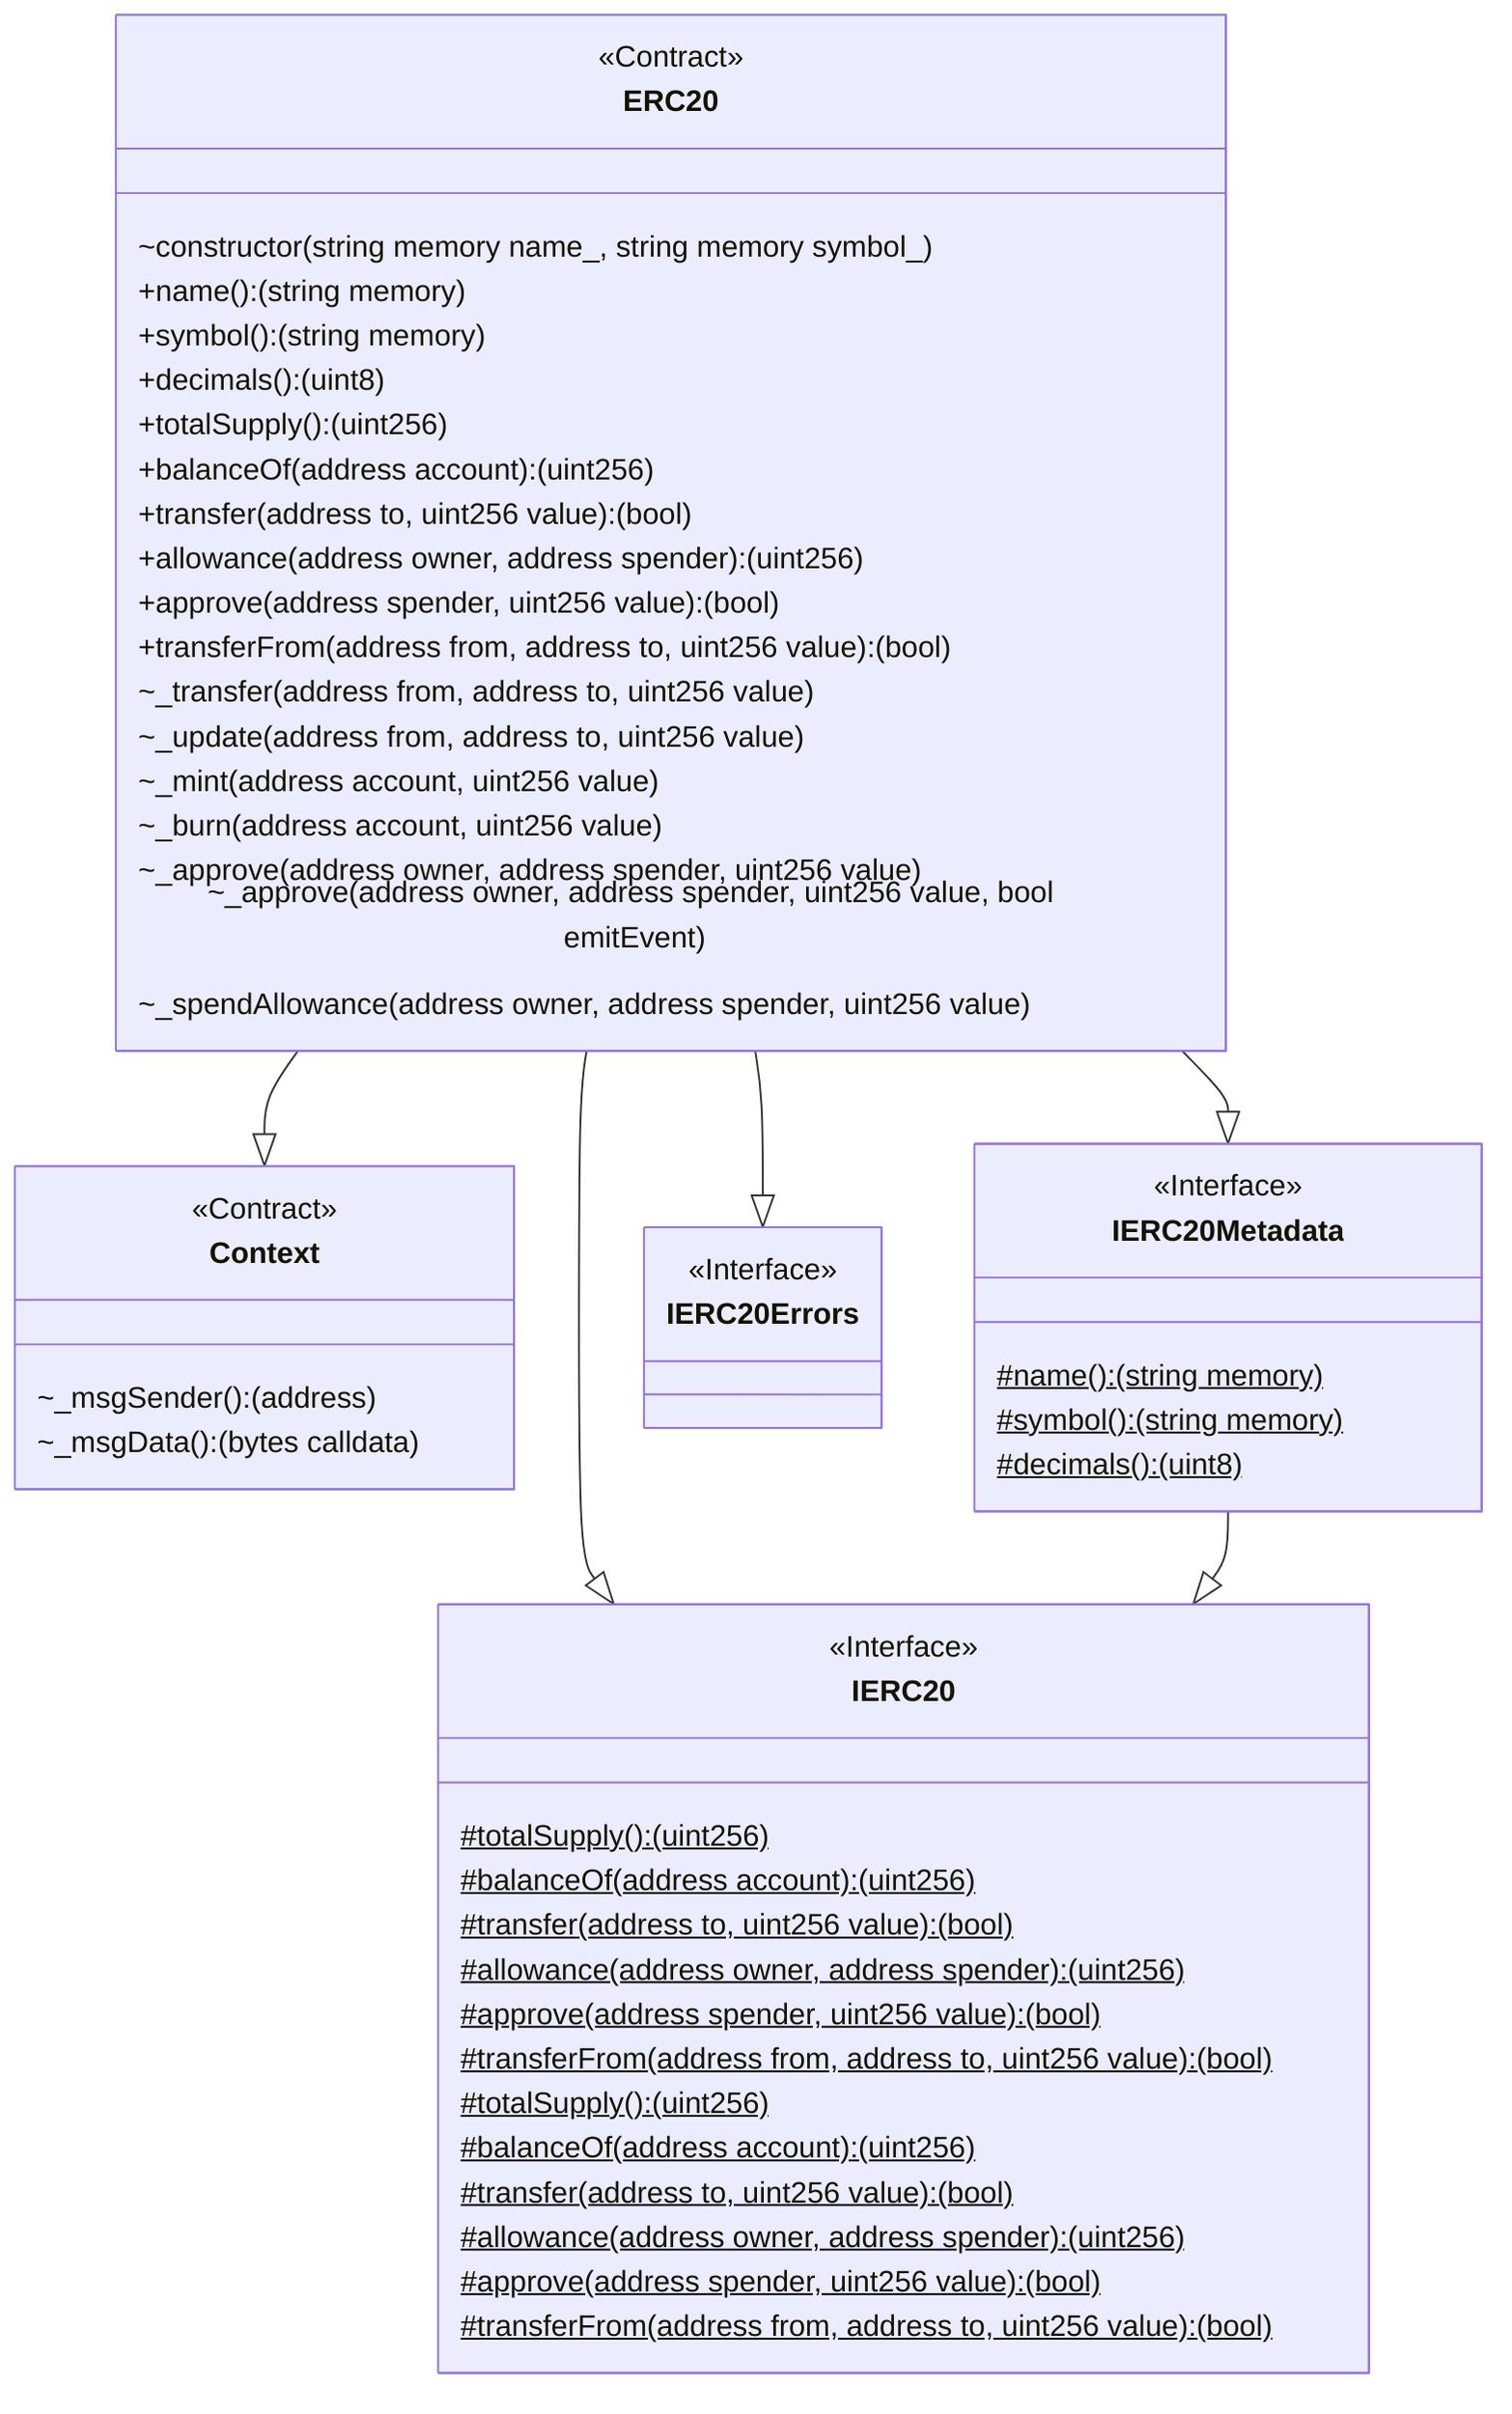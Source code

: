classDiagram
  %% 1401:9741:1
  class ERC20 {
    <<Contract>>
    ~constructor(string memory name_, string memory symbol_)
    +name(): (string memory)
    +symbol(): (string memory)
    +decimals(): (uint8)
    +totalSupply(): (uint256)
    +balanceOf(address account): (uint256)
    +transfer(address to, uint256 value): (bool)
    +allowance(address owner, address spender): (uint256)
    +approve(address spender, uint256 value): (bool)
    +transferFrom(address from, address to, uint256 value): (bool)
    ~_transfer(address from, address to, uint256 value)
    ~_update(address from, address to, uint256 value)
    ~_mint(address account, uint256 value)
    ~_burn(address account, uint256 value)
    ~_approve(address owner, address spender, uint256 value)
    ~_approve(address owner, address spender, uint256 value, bool emitEvent)
    ~_spendAllowance(address owner, address spender, uint256 value)
  }
  
  ERC20 --|> Context
  
  %% 624:235:4
  class Context {
    <<Contract>>
    ~_msgSender(): (address)
    ~_msgData(): (bytes calldata)
  }
  
  ERC20 --|> IERC20
  
  %% 203:2575:2
  class IERC20 {
    <<Interface>>
    #totalSupply(): (uint256)$
    #balanceOf(address account): (uint256)$
    #transfer(address to, uint256 value): (bool)$
    #allowance(address owner, address spender): (uint256)$
    #approve(address spender, uint256 value): (bool)$
    #transferFrom(address from, address to, uint256 value): (bool)$
  }
  
  ERC20 --|> IERC20Metadata
  
  %% 277:405:3
  class IERC20Metadata {
    <<Interface>>
    #name(): (string memory)$
    #symbol(): (string memory)$
    #decimals(): (uint8)$
  }
  
  IERC20Metadata --|> IERC20
  
  %% 203:2575:2
  class IERC20 {
    <<Interface>>
    #totalSupply(): (uint256)$
    #balanceOf(address account): (uint256)$
    #transfer(address to, uint256 value): (bool)$
    #allowance(address owner, address spender): (uint256)$
    #approve(address spender, uint256 value): (bool)$
    #transferFrom(address from, address to, uint256 value): (bool)$
  }
  
  ERC20 --|> IERC20Errors
  
  %% 278:1764:0
  class IERC20Errors {
    <<Interface>>
  }